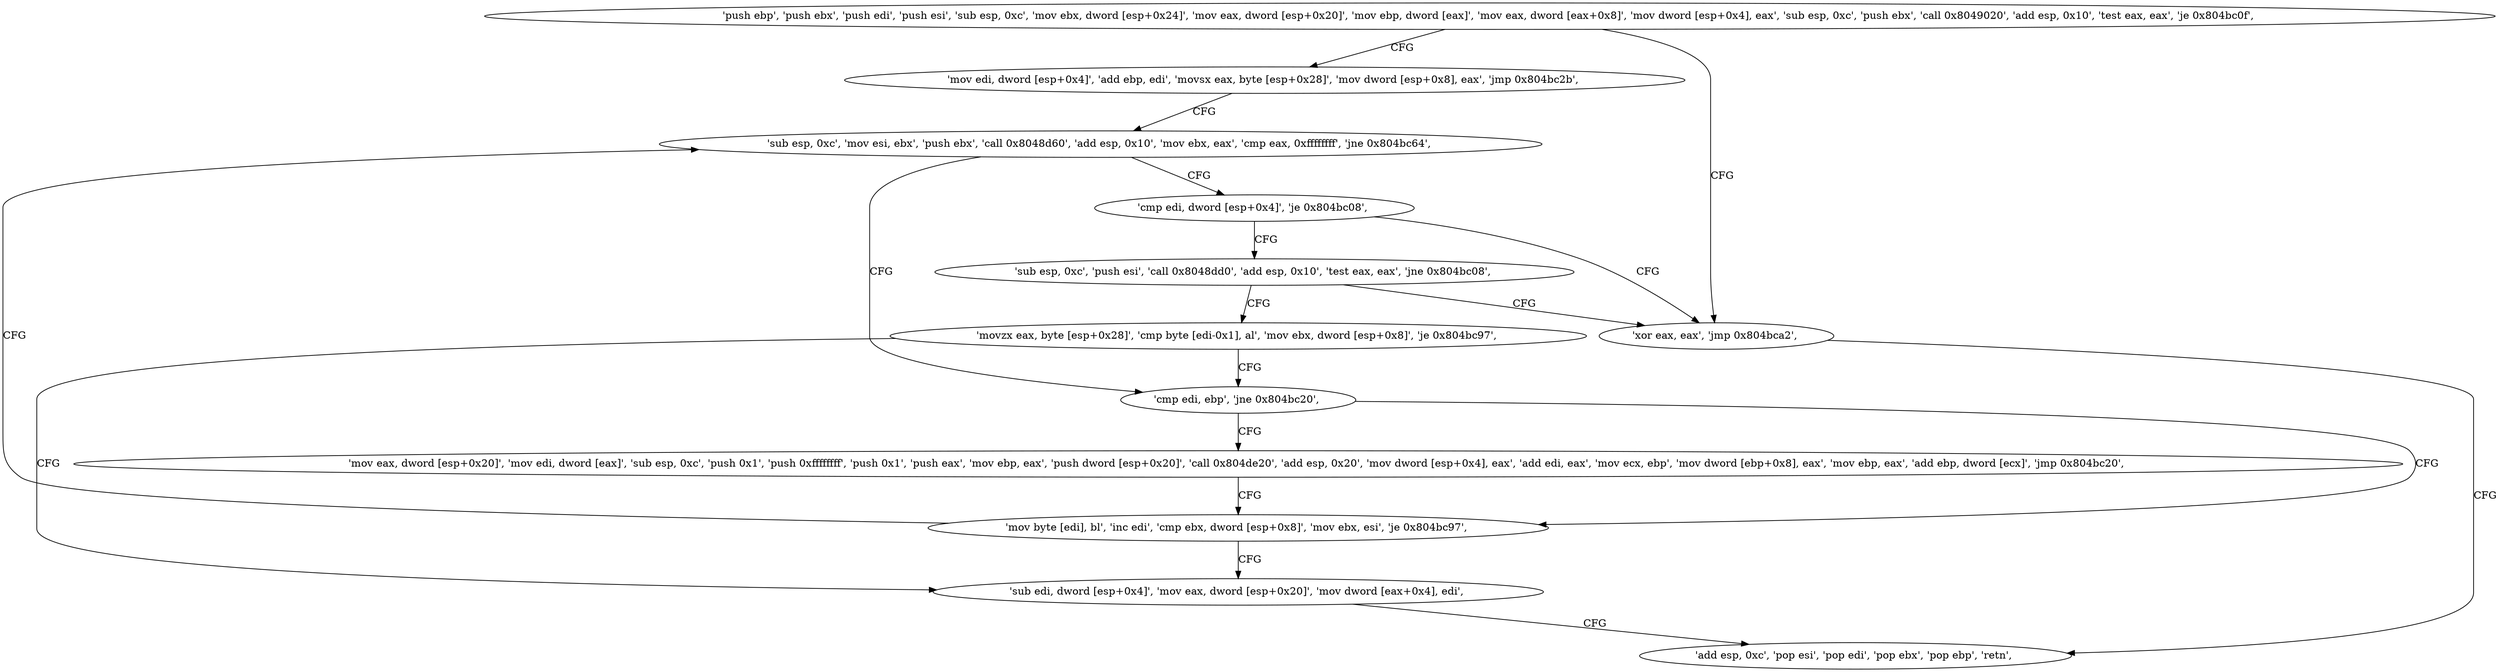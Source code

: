digraph "func" {
"134527968" [label = "'push ebp', 'push ebx', 'push edi', 'push esi', 'sub esp, 0xc', 'mov ebx, dword [esp+0x24]', 'mov eax, dword [esp+0x20]', 'mov ebp, dword [eax]', 'mov eax, dword [eax+0x8]', 'mov dword [esp+0x4], eax', 'sub esp, 0xc', 'push ebx', 'call 0x8049020', 'add esp, 0x10', 'test eax, eax', 'je 0x804bc0f', " ]
"134528015" [label = "'mov edi, dword [esp+0x4]', 'add ebp, edi', 'movsx eax, byte [esp+0x28]', 'mov dword [esp+0x8], eax', 'jmp 0x804bc2b', " ]
"134528008" [label = "'xor eax, eax', 'jmp 0x804bca2', " ]
"134528043" [label = "'sub esp, 0xc', 'mov esi, ebx', 'push ebx', 'call 0x8048d60', 'add esp, 0x10', 'mov ebx, eax', 'cmp eax, 0xffffffff', 'jne 0x804bc64', " ]
"134528162" [label = "'add esp, 0xc', 'pop esi', 'pop edi', 'pop ebx', 'pop ebp', 'retn', " ]
"134528100" [label = "'cmp edi, ebp', 'jne 0x804bc20', " ]
"134528064" [label = "'cmp edi, dword [esp+0x4]', 'je 0x804bc08', " ]
"134528032" [label = "'mov byte [edi], bl', 'inc edi', 'cmp ebx, dword [esp+0x8]', 'mov ebx, esi', 'je 0x804bc97', " ]
"134528104" [label = "'mov eax, dword [esp+0x20]', 'mov edi, dword [eax]', 'sub esp, 0xc', 'push 0x1', 'push 0xffffffff', 'push 0x1', 'push eax', 'mov ebp, eax', 'push dword [esp+0x20]', 'call 0x804de20', 'add esp, 0x20', 'mov dword [esp+0x4], eax', 'add edi, eax', 'mov ecx, ebp', 'mov dword [ebp+0x8], eax', 'mov ebp, eax', 'add ebp, dword [ecx]', 'jmp 0x804bc20', " ]
"134528070" [label = "'sub esp, 0xc', 'push esi', 'call 0x8048dd0', 'add esp, 0x10', 'test eax, eax', 'jne 0x804bc08', " ]
"134528151" [label = "'sub edi, dword [esp+0x4]', 'mov eax, dword [esp+0x20]', 'mov dword [eax+0x4], edi', " ]
"134528086" [label = "'movzx eax, byte [esp+0x28]', 'cmp byte [edi-0x1], al', 'mov ebx, dword [esp+0x8]', 'je 0x804bc97', " ]
"134527968" -> "134528015" [ label = "CFG" ]
"134527968" -> "134528008" [ label = "CFG" ]
"134528015" -> "134528043" [ label = "CFG" ]
"134528008" -> "134528162" [ label = "CFG" ]
"134528043" -> "134528100" [ label = "CFG" ]
"134528043" -> "134528064" [ label = "CFG" ]
"134528100" -> "134528032" [ label = "CFG" ]
"134528100" -> "134528104" [ label = "CFG" ]
"134528064" -> "134528008" [ label = "CFG" ]
"134528064" -> "134528070" [ label = "CFG" ]
"134528032" -> "134528151" [ label = "CFG" ]
"134528032" -> "134528043" [ label = "CFG" ]
"134528104" -> "134528032" [ label = "CFG" ]
"134528070" -> "134528008" [ label = "CFG" ]
"134528070" -> "134528086" [ label = "CFG" ]
"134528151" -> "134528162" [ label = "CFG" ]
"134528086" -> "134528151" [ label = "CFG" ]
"134528086" -> "134528100" [ label = "CFG" ]
}
